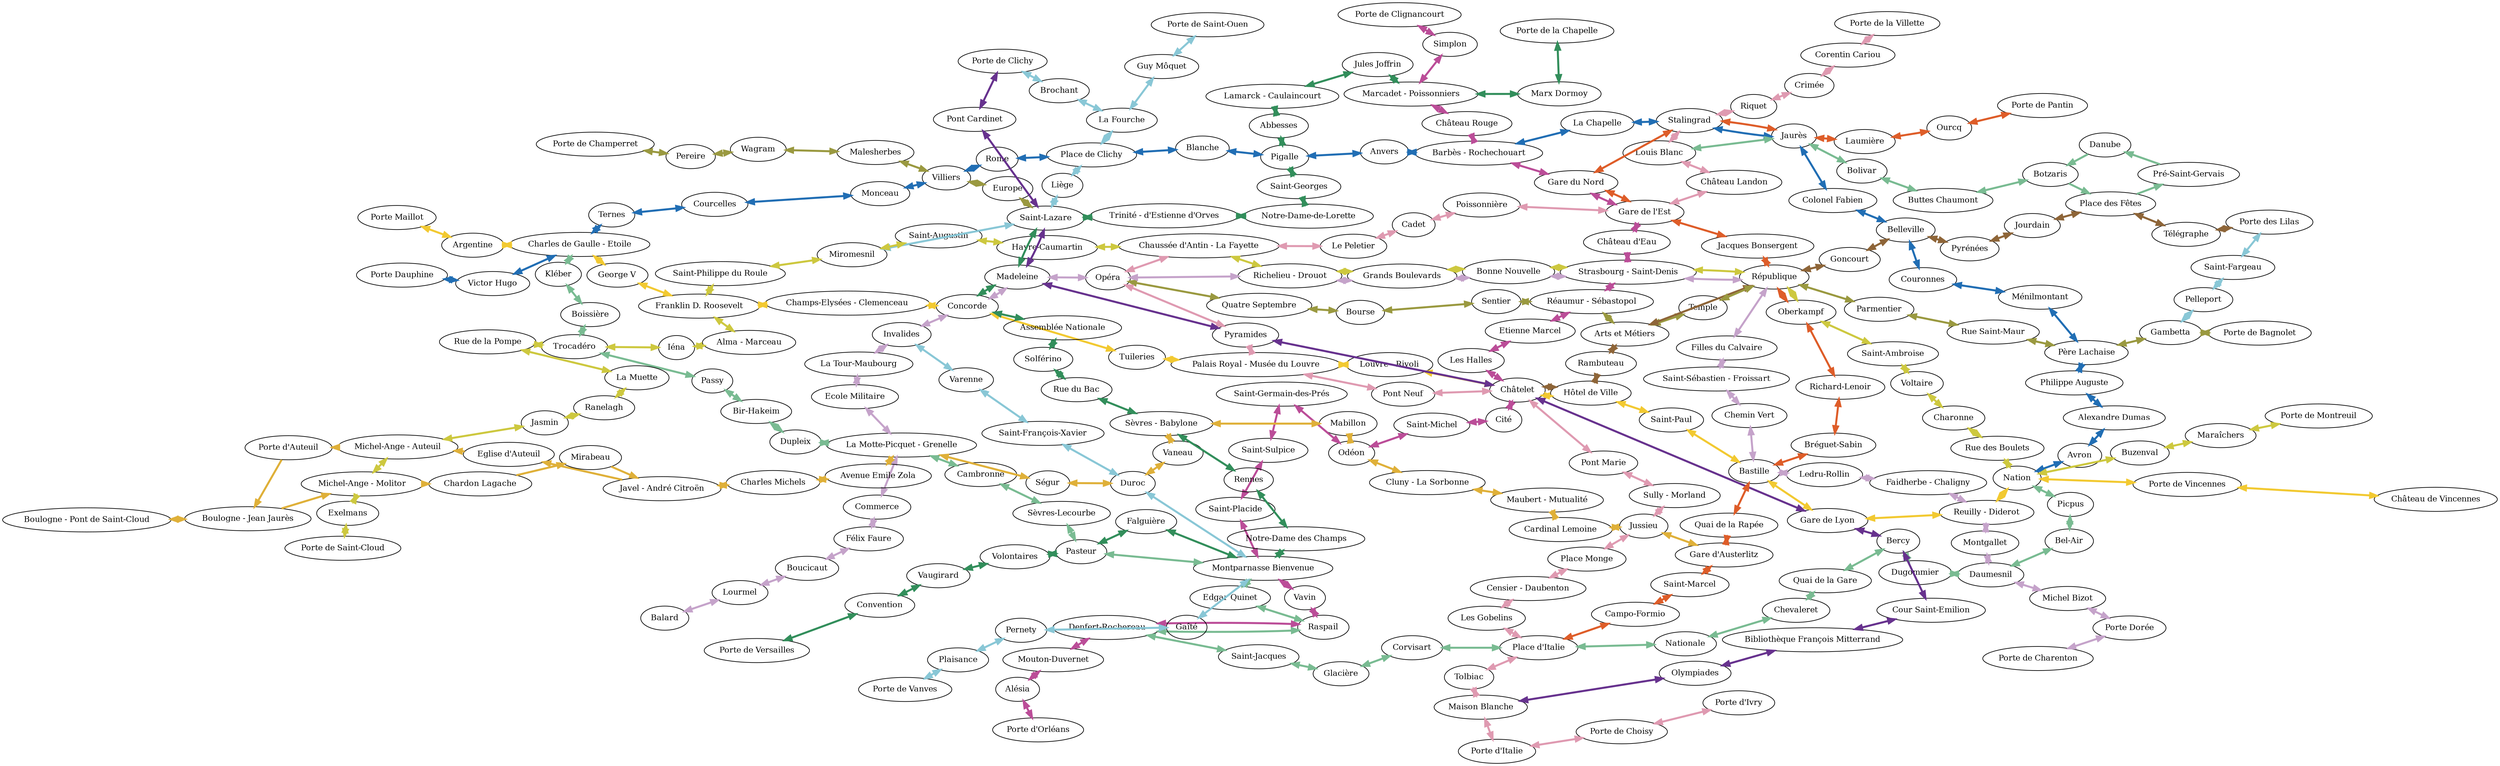 digraph G {
    layout=neato;
    overlap=false;
    graph [dpi=400];
    "Porte Maillot" [pos="2.28258384736155,48.8781626526965!",label="Porte Maillot", fontsize=12];
    "Argentine" [pos="2.28943541854221,48.8756673756517!",label="Argentine", fontsize=12];
    "Charles de Gaulle - Etoile" [pos="2.29581177523576,48.874994575223!",label="Charles de Gaulle - Etoile", fontsize=12];
    "George V" [pos="2.30075978497892,48.872037763641!",label="George V", fontsize=12];
    "Franklin D. Roosevelt" [pos="2.30948819233711,48.8687248870505!",label="Franklin D. Roosevelt", fontsize=12];
    "Champs-Elysées - Clemenceau" [pos="2.31446450132278,48.8676562912457!",label="Champs-Elysées - Clemenceau", fontsize=12];
    "Concorde" [pos="2.32296144579826,48.8665579920016!",label="Concorde", fontsize=12];
    "Tuileries" [pos="2.32967809471164,48.8644778383665!",label="Tuileries", fontsize=12];
    "Palais Royal - Musée du Louvre" [pos="2.33645436775425,48.862222264626!",label="Palais Royal - Musée du Louvre", fontsize=12];
    "Louvre - Rivoli" [pos="2.34096962328527,48.8608712117595!",label="Louvre - Rivoli", fontsize=12];
    "Châtelet" [pos="2.34816099123458,48.8569534598372!",label="Châtelet", fontsize=12];
    "Hôtel de Ville" [pos="2.3520676701391,48.8573524042377!",label="Hôtel de Ville", fontsize=12];
    "Saint-Paul" [pos="2.36088525627519,48.8551874206563!",label="Saint-Paul", fontsize=12];
    "Bastille" [pos="2.36871896103409,48.8520542925495!",label="Bastille", fontsize=12];
    "Gare de Lyon" [pos="2.3731565937892,48.8456832057876!",label="Gare de Lyon", fontsize=12];
    "Reuilly - Diderot" [pos="2.38720107040939,48.8472129257497!",label="Reuilly - Diderot", fontsize=12];
    "Nation" [pos="2.39584398872374,48.8480842890258!",label="Nation", fontsize=12];
    "Porte de Vincennes" [pos="2.4108049967015,48.8470077301404!",label="Porte de Vincennes", fontsize=12];
    "Château de Vincennes" [pos="2.44054009540611,48.8443175133653!",label="Château de Vincennes", fontsize=12];
    "Porte Dauphine" [pos="2.27763271754527,48.8713967943003!",label="Porte Dauphine", fontsize=12];
    "Victor Hugo" [pos="2.28582876591298,48.8699260814626!",label="Victor Hugo", fontsize=12];
    "Ternes" [pos="2.29811328861724,48.8782277299144!",label="Ternes", fontsize=12];
    "Courcelles" [pos="2.30329436242521,48.8792652531651!",label="Courcelles", fontsize=12];
    "Monceau" [pos="2.3094129673747,48.8805687691788!",label="Monceau", fontsize=12];
    "Villiers" [pos="2.31581509264638,48.8810731821276!",label="Villiers", fontsize=12];
    "Rome" [pos="2.32135917382297,48.8823458178481!",label="Rome", fontsize=12];
    "Place de Clichy" [pos="2.32795832801022,48.8836690873247!",label="Place de Clichy", fontsize=12];
    "Blanche" [pos="2.33248437543436,48.8837663535292!",label="Blanche", fontsize=12];
    "Pigalle" [pos="2.33721116470113,48.8820209311193!",label="Pigalle", fontsize=12];
    "Anvers" [pos="2.34415484033029,48.8828685678959!",label="Anvers", fontsize=12];
    "Barbès - Rochechouart" [pos="2.3506070793551,48.8837760886089!",label="Barbès - Rochechouart", fontsize=12];
    "La Chapelle" [pos="2.3604041692741,48.8843864099048!",label="La Chapelle", fontsize=12];
    "Stalingrad" [pos="2.36577437055817,48.8843205479219!",label="Stalingrad", fontsize=12];
    "Jaurès" [pos="2.37143895998561,48.8830239124814!",label="Jaurès", fontsize=12];
    "Colonel Fabien" [pos="2.37046757479386,48.8776498075734!",label="Colonel Fabien", fontsize=12];
    "Belleville" [pos="2.37673558655729,48.8722866011648!",label="Belleville", fontsize=12];
    "Couronnes" [pos="2.38028898292719,48.8691933441843!",label="Couronnes", fontsize=12];
    "Ménilmontant" [pos="2.3834303882303,48.8663901391973!",label="Ménilmontant", fontsize=12];
    "Père Lachaise" [pos="2.38757989125445,48.8624498439893!",label="Père Lachaise", fontsize=12];
    "Philippe Auguste" [pos="2.39049759674529,48.8580894271876!",label="Philippe Auguste", fontsize=12];
    "Alexandre Dumas" [pos="2.39471273375548,48.8562446774892!",label="Alexandre Dumas", fontsize=12];
    "Avron" [pos="2.3981875566594,48.851648542649!",label="Avron", fontsize=12];
    "Porte de Champerret" [pos="2.29211248215884,48.8856523921859!",label="Porte de Champerret", fontsize=12];
    "Pereire" [pos="2.29768318601258,48.8848443217919!",label="Pereire", fontsize=12];
    "Wagram" [pos="2.30467308758443,48.8838463897792!",label="Wagram", fontsize=12];
    "Malesherbes" [pos="2.30948784696001,48.8828400216298!",label="Malesherbes", fontsize=12];
    "Europe" [pos="2.32218591952051,48.8787531630967!",label="Europe", fontsize=12];
    "Saint-Lazare" [pos="2.32548839067261,48.8753813150599!",label="Saint-Lazare", fontsize=12];
    "Havre-Caumartin" [pos="2.32765110341878,48.8736667509971!",label="Havre-Caumartin", fontsize=12];
    "Opéra" [pos="2.33104728671124,48.8714374280492!",label="Opéra", fontsize=12];
    "Quatre Septembre" [pos="2.33631873559549,48.8696590964362!",label="Quatre Septembre", fontsize=12];
    "Bourse" [pos="2.34066537071104,48.8687567967076!",label="Bourse", fontsize=12];
    "Sentier" [pos="2.34755381593779,48.8673466033457!",label="Sentier", fontsize=12];
    "Réaumur - Sébastopol" [pos="2.35205078710284,48.8663817558035!",label="Réaumur - Sébastopol", fontsize=12];
    "Arts et Métiers" [pos="2.35650814364354,48.8652996116968!",label="Arts et Métiers", fontsize=12];
    "Temple" [pos="2.36156123452636,48.8667566284863!",label="Temple", fontsize=12];
    "République" [pos="2.36330234078045,48.8675123568631!",label="République", fontsize=12];
    "Parmentier" [pos="2.3747477503599,48.8652523948625!",label="Parmentier", fontsize=12];
    "Rue Saint-Maur" [pos="2.38050775608986,48.8641177000146!",label="Rue Saint-Maur", fontsize=12];
    "Gambetta" [pos="2.39853730570457,48.8650325635159!",label="Gambetta", fontsize=12];
    "Porte de Bagnolet" [pos="2.40875422118954,48.8645393719864!",label="Porte de Bagnolet", fontsize=12];
    "Porte des Lilas" [pos="2.4070619733808,48.87656859808!",label="Porte des Lilas", fontsize=12];
    "Saint-Fargeau" [pos="2.40449818316887,48.8718433712749!",label="Saint-Fargeau", fontsize=12];
    "Pelleport" [pos="2.40149679228792,48.8684648860667!",label="Pelleport", fontsize=12];
    "Porte de Clignancourt" [pos="2.34462409910279,48.8975256303301!",label="Porte de Clignancourt", fontsize=12];
    "Simplon" [pos="2.34759605535164,48.8941244426855!",label="Simplon", fontsize=12];
    "Marcadet - Poissonniers" [pos="2.34968154172248,48.8912804388966!",label="Marcadet - Poissonniers", fontsize=12];
    "Château Rouge" [pos="2.34936580800484,48.8870788765196!",label="Château Rouge", fontsize=12];
    "Gare du Nord" [pos="2.35680878820541,48.8795917064621!",label="Gare du Nord", fontsize=12];
    "Gare de l'Est" [pos="2.35806459441865,48.8761629935184!",label="Gare de l'Est", fontsize=12];
    "Château d'Eau" [pos="2.35605174140158,48.8724469166474!",label="Château d'Eau", fontsize=12];
    "Strasbourg - Saint-Denis" [pos="2.35449161656383,48.8696235816895!",label="Strasbourg - Saint-Denis", fontsize=12];
    "Etienne Marcel" [pos="2.34897619687911,48.8637030110762!",label="Etienne Marcel", fontsize=12];
    "Les Halles" [pos="2.34612732517368,48.8625048393913!",label="Les Halles", fontsize=12];
    "Cité" [pos="2.34723223493191,48.8549338481585!",label="Cité", fontsize=12];
    "Saint-Michel" [pos="2.34399179903329,48.8535940766199!",label="Saint-Michel", fontsize=12];
    "Odéon" [pos="2.34069229106652,48.8520245535667!",label="Odéon", fontsize=12];
    "Saint-Germain-des-Prés" [pos="2.33394781079819,48.8535745628742!",label="Saint-Germain-des-Prés", fontsize=12];
    "Saint-Sulpice" [pos="2.33061195308154,48.8512086266185!",label="Saint-Sulpice", fontsize=12];
    "Saint-Placide" [pos="2.32705481506631,48.8470066506411!",label="Saint-Placide", fontsize=12];
    "Montparnasse Bienvenue" [pos="2.323989185205,48.8438236103062!",label="Montparnasse Bienvenue", fontsize=12];
    "Vavin" [pos="2.3288628540691,48.8420523223441!",label="Vavin", fontsize=12];
    "Raspail" [pos="2.33046699371987,48.8391563585773!",label="Raspail", fontsize=12];
    "Denfert-Rochereau" [pos="2.33201883521639,48.833948692744!",label="Denfert-Rochereau", fontsize=12];
    "Mouton-Duvernet" [pos="2.32988764040842,48.8313375846232!",label="Mouton-Duvernet", fontsize=12];
    "Alésia" [pos="2.32709323494845,48.8282010632709!",label="Alésia", fontsize=12];
    "Porte d'Orléans" [pos="2.3254932653821,48.8234163501918!",label="Porte d'Orléans", fontsize=12];
    "Porte de Pantin" [pos="2.39212297232815,48.8884592103989!",label="Porte de Pantin", fontsize=12];
    "Ourcq" [pos="2.38665201675988,48.886915952247!",label="Ourcq", fontsize=12];
    "Laumière" [pos="2.37939098935239,48.8851338471378!",label="Laumière", fontsize=12];
    "Jacques Bonsergent" [pos="2.36102390204892,48.8706209253172!",label="Jacques Bonsergent", fontsize=12];
    "Oberkampf" [pos="2.36815584539455,48.8647770975732!",label="Oberkampf", fontsize=12];
    "Richard-Lenoir" [pos="2.37181363047695,48.8598769369206!",label="Richard-Lenoir", fontsize=12];
    "Bréguet-Sabin" [pos="2.37019466858975,48.8562440537382!",label="Bréguet-Sabin", fontsize=12];
    "Quai de la Rapée" [pos="2.3658846507504,48.8464273245315!",label="Quai de la Rapée", fontsize=12];
    "Gare d'Austerlitz" [pos="2.36417731069183,48.8434054085772!",label="Gare d'Austerlitz", fontsize=12];
    "Saint-Marcel" [pos="2.36072185971764,48.8385124457356!",label="Saint-Marcel", fontsize=12];
    "Campo-Formio" [pos="2.35874195669934,48.835542932801!",label="Campo-Formio", fontsize=12];
    "Place d'Italie" [pos="2.35550159148148,48.8309657123443!",label="Place d'Italie", fontsize=12];
    "Kléber" [pos="2.29314613724863,48.871489411987!",label="Kléber", fontsize=12];
    "Boissière" [pos="2.29003283760744,48.8668483424692!",label="Boissière", fontsize=12];
    "Trocadéro" [pos="2.28749279696644,48.8634876640714!",label="Trocadéro", fontsize=12];
    "Passy" [pos="2.28583941888146,48.8575150886722!",label="Passy", fontsize=12];
    "Bir-Hakeim" [pos="2.2894007376346,48.8539253674278!",label="Bir-Hakeim", fontsize=12];
    "Dupleix" [pos="2.29366372673104,48.8504116248585!",label="Dupleix", fontsize=12];
    "La Motte-Picquet - Grenelle" [pos="2.29852572623663,48.8496308034842!",label="La Motte-Picquet - Grenelle", fontsize=12];
    "Cambronne" [pos="2.30294172833761,48.8475431112453!",label="Cambronne", fontsize=12];
    "Sèvres-Lecourbe" [pos="2.30952961043039,48.8456476817025!",label="Sèvres-Lecourbe", fontsize=12];
    "Pasteur" [pos="2.31291468047394,48.842528386595!",label="Pasteur", fontsize=12];
    "Edgar Quinet" [pos="2.3252865779433,48.84090350075!",label="Edgar Quinet", fontsize=12];
    "Saint-Jacques" [pos="2.33715437092501,48.8329160052708!",label="Saint-Jacques", fontsize=12];
    "Glacière" [pos="2.3434382366787,48.8311159466681!",label="Glacière", fontsize=12];
    "Corvisart" [pos="2.35061122592617,48.829860012364!",label="Corvisart", fontsize=12];
    "Nationale" [pos="2.36280417159351,48.8332352787279!",label="Nationale", fontsize=12];
    "Chevaleret" [pos="2.36808128297274,48.8349630811609!",label="Chevaleret", fontsize=12];
    "Quai de la Gare" [pos="2.37276624894817,48.8370742696613!",label="Quai de la Gare", fontsize=12];
    "Bercy" [pos="2.37946307018526,48.8401760271736!",label="Bercy", fontsize=12];
    "Dugommier" [pos="2.38959977007981,48.8390365273806!",label="Dugommier", fontsize=12];
    "Daumesnil" [pos="2.39614862848937,48.8394340071049!",label="Daumesnil", fontsize=12];
    "Bel-Air" [pos="2.40086713199526,48.8414273312853!",label="Bel-Air", fontsize=12];
    "Picpus" [pos="2.40127453882237,48.8451032465536!",label="Picpus", fontsize=12];
    "Porte de la Villette" [pos="2.38586903314334,48.8978026914078!",label="Porte de la Villette", fontsize=12];
    "Corentin Cariou" [pos="2.38229155716463,48.8946726591084!",label="Corentin Cariou", fontsize=12];
    "Crimée" [pos="2.37693573698238,48.8908857579809!",label="Crimée", fontsize=12];
    "Riquet" [pos="2.3736694647432,48.8881572611178!",label="Riquet", fontsize=12];
    "Louis Blanc" [pos="2.36442486249368,48.881206210878!",label="Louis Blanc", fontsize=12];
    "Château Landon" [pos="2.36201793551061,48.8784414547844!",label="Château Landon", fontsize=12];
    "Poissonnière" [pos="2.34873975139007,48.8771648483022!",label="Poissonnière", fontsize=12];
    "Cadet" [pos="2.34444630970227,48.8759632841275!",label="Cadet", fontsize=12];
    "Le Peletier" [pos="2.34015055970637,48.8749594050929!",label="Le Peletier", fontsize=12];
    "Chaussée d'Antin - La Fayette" [pos="2.3337385944087,48.8731342048266!",label="Chaussée d'Antin - La Fayette", fontsize=12];
    "Pyramides" [pos="2.33462360600492,48.8657555264287!",label="Pyramides", fontsize=12];
    "Pont Neuf" [pos="2.34177674914854,48.8585463383202!",label="Pont Neuf", fontsize=12];
    "Pont Marie" [pos="2.3573766690444,48.8534598594796!",label="Pont Marie", fontsize=12];
    "Sully - Morland" [pos="2.36185316969725,48.8512714074456!",label="Sully - Morland", fontsize=12];
    "Jussieu" [pos="2.35493167182323,48.8461978906888!",label="Jussieu", fontsize=12];
    "Place Monge" [pos="2.35215486857877,48.8426663846946!",label="Place Monge", fontsize=12];
    "Censier - Daubenton" [pos="2.3516265726055,48.8402262475657!",label="Censier - Daubenton", fontsize=12];
    "Les Gobelins" [pos="2.35241680189827,48.8358416213962!",label="Les Gobelins", fontsize=12];
    "Tolbiac" [pos="2.35731843921319,48.8261368608053!",label="Tolbiac", fontsize=12];
    "Maison Blanche" [pos="2.35841294615594,48.8221495051266!",label="Maison Blanche", fontsize=12];
    "Porte d'Italie" [pos="2.35952973310717,48.8191065956103!",label="Porte d'Italie", fontsize=12];
    "Porte de Choisy" [pos="2.36467859404946,48.8200559281997!",label="Porte de Choisy", fontsize=12];
    "Porte d'Ivry" [pos="2.36951125431949,48.8214890346144!",label="Porte d'Ivry", fontsize=12];
    "Bolivar" [pos="2.37412487118754,48.8807896620271!",label="Bolivar", fontsize=12];
    "Buttes Chaumont" [pos="2.38156984208801,48.8784990874506!",label="Buttes Chaumont", fontsize=12];
    "Botzaris" [pos="2.38890095131574,48.8795349903204!",label="Botzaris", fontsize=12];
    "Place des Fêtes" [pos="2.3931393703605,48.8767236610252!",label="Place des Fêtes", fontsize=12];
    "Pré-Saint-Gervais" [pos="2.39858077069353,48.8801595797163!",label="Pré-Saint-Gervais", fontsize=12];
    "Danube" [pos="2.39322847122749,48.8819492139726!",label="Danube", fontsize=12];
    "Balard" [pos="2.2783626618092,48.8366678938828!",label="Balard", fontsize=12];
    "Lourmel" [pos="2.28224195985507,48.8386608627116!",label="Lourmel", fontsize=12];
    "Boucicaut" [pos="2.28791843112456,48.841024160045!",label="Boucicaut", fontsize=12];
    "Félix Faure" [pos="2.29184722036797,48.8426843338484!",label="Félix Faure", fontsize=12];
    "Commerce" [pos="2.29379684219286,48.8446115114202!",label="Commerce", fontsize=12];
    "Ecole Militaire" [pos="2.30634568382008,48.8549196596389!",label="Ecole Militaire", fontsize=12];
    "La Tour-Maubourg" [pos="2.31047353593698,48.8577270225864!",label="La Tour-Maubourg", fontsize=12];
    "Invalides" [pos="2.31463266044452,48.861092010433!",label="Invalides", fontsize=12];
    "Madeleine" [pos="2.32581004879328,48.8705446757682!",label="Madeleine", fontsize=12];
    "Richelieu - Drouot" [pos="2.33859122153854,48.8721358693699!",label="Richelieu - Drouot", fontsize=12];
    "Grands Boulevards" [pos="2.34320726640509,48.8715047688147!",label="Grands Boulevards", fontsize=12];
    "Bonne Nouvelle" [pos="2.34848136571839,48.8705712985549!",label="Bonne Nouvelle", fontsize=12];
    "Filles du Calvaire" [pos="2.3667452977427,48.8630698825026!",label="Filles du Calvaire", fontsize=12];
    "Saint-Sébastien - Froissart" [pos="2.36726153971727,48.8609681448082!",label="Saint-Sébastien - Froissart", fontsize=12];
    "Chemin Vert" [pos="2.36809508538599,48.8570873668721!",label="Chemin Vert", fontsize=12];
    "Ledru-Rollin" [pos="2.37614122331859,48.8513377658502!",label="Ledru-Rollin", fontsize=12];
    "Faidherbe - Chaligny" [pos="2.38402856638311,48.8501105431855!",label="Faidherbe - Chaligny", fontsize=12];
    "Montgallet" [pos="2.39040001363536,48.8440050747607!",label="Montgallet", fontsize=12];
    "Michel Bizot" [pos="2.402366739988,48.8370774300875!",label="Michel Bizot", fontsize=12];
    "Porte Dorée" [pos="2.40587391298756,48.8350173731456!",label="Porte Dorée", fontsize=12];
    "Porte de Charenton" [pos="2.40251187285007,48.8334492219311!",label="Porte de Charenton", fontsize=12];
    "Porte de Saint-Cloud" [pos="2.25704619292215,48.8379584046712!",label="Porte de Saint-Cloud", fontsize=12];
    "Exelmans" [pos="2.25980084514434,48.8425802753283!",label="Exelmans", fontsize=12];
    "Michel-Ange - Molitor" [pos="2.2615119169052,48.844911226615!",label="Michel-Ange - Molitor", fontsize=12];
    "Michel-Ange - Auteuil" [pos="2.26398952533333,48.8479753532281!",label="Michel-Ange - Auteuil", fontsize=12];
    "Jasmin" [pos="2.26793329164707,48.8524334177774!",label="Jasmin", fontsize=12];
    "Ranelagh" [pos="2.26994815793463,48.8555035574475!",label="Ranelagh", fontsize=12];
    "La Muette" [pos="2.27409624466972,48.8580919659505!",label="La Muette", fontsize=12];
    "Rue de la Pompe" [pos="2.27788589795906,48.8639517079318!",label="Rue de la Pompe", fontsize=12];
    "Iéna" [pos="2.29386422568227,48.8647800213093!",label="Iéna", fontsize=12];
    "Alma - Marceau" [pos="2.30110435239267,48.8646471469577!",label="Alma - Marceau", fontsize=12];
    "Saint-Philippe du Roule" [pos="2.31013720568782,48.8721551301294!",label="Saint-Philippe du Roule", fontsize=12];
    "Miromesnil" [pos="2.31601069312102,48.8734479148472!",label="Miromesnil", fontsize=12];
    "Saint-Augustin" [pos="2.3210135978086,48.8745466119868!",label="Saint-Augustin", fontsize=12];
    "Saint-Ambroise" [pos="2.37388053821155,48.861416656961!",label="Saint-Ambroise", fontsize=12];
    "Voltaire" [pos="2.3800316941488,48.8576624334379!",label="Voltaire", fontsize=12];
    "Charonne" [pos="2.38478239644889,48.8549394425003!",label="Charonne", fontsize=12];
    "Rue des Boulets" [pos="2.38910470503224,48.8522140723837!",label="Rue des Boulets", fontsize=12];
    "Buzenval" [pos="2.40117076936841,48.8517624388841!",label="Buzenval", fontsize=12];
    "Maraîchers" [pos="2.40603854479805,48.8527310195318!",label="Maraîchers", fontsize=12];
    "Porte de Montreuil" [pos="2.41071815402749,48.8534826302583!",label="Porte de Montreuil", fontsize=12];
    "Cardinal Lemoine" [pos="2.35132800167318,48.8467000343149!",label="Cardinal Lemoine", fontsize=12];
    "Maubert - Mutualité" [pos="2.34828041316949,48.8501954651213!",label="Maubert - Mutualité", fontsize=12];
    "Cluny - La Sorbonne" [pos="2.34489630121208,48.8510268759263!",label="Cluny - La Sorbonne", fontsize=12];
    "Mabillon" [pos="2.33514281934647,48.8528437373513!",label="Mabillon", fontsize=12];
    "Sèvres - Babylone" [pos="2.32685966312174,48.8515653054432!",label="Sèvres - Babylone", fontsize=12];
    "Vaneau" [pos="2.32135124235473,48.8488945691107!",label="Vaneau", fontsize=12];
    "Duroc" [pos="2.31652121945652,48.8470098926637!",label="Duroc", fontsize=12];
    "Ségur" [pos="2.30713784940338,48.8471672690468!",label="Ségur", fontsize=12];
    "Avenue Emile Zola" [pos="2.29501899714355,48.8470380127569!",label="Avenue Emile Zola", fontsize=12];
    "Charles Michels" [pos="2.28562101336672,48.8466045314492!",label="Charles Michels", fontsize=12];
    "Javel - André Citroën" [pos="2.27800949652736,48.846181105275!",label="Javel - André Citroën", fontsize=12];
    "Eglise d'Auteuil" [pos="2.26911138902189,48.8471433605089!",label="Eglise d'Auteuil", fontsize=12];
    "Porte d'Auteuil" [pos="2.25828074459554,48.847904122681!",label="Porte d'Auteuil", fontsize=12];
    "Chardon Lagache" [pos="2.26690547594029,48.8450882982306!",label="Chardon Lagache", fontsize=12];
    "Boulogne - Pont de Saint-Cloud" [pos="2.228331,48.840684!",label="Boulogne - Pont de Saint-Cloud", fontsize=12];
    "Boulogne - Jean Jaurès" [pos="2.23887742,48.84068401!",label="Boulogne - Jean Jaurès", fontsize=12];
    "Mirabeau" [pos="2.27306412637283,48.8470775063978!",label="Mirabeau", fontsize=12];
    "Rambuteau" [pos="2.35327394859477,48.8611901560022!",label="Rambuteau", fontsize=12];
    "Goncourt" [pos="2.3707644347484,48.8700070168905!",label="Goncourt", fontsize=12];
    "Pyrénées" [pos="2.38520291556953,48.8738187892325!",label="Pyrénées", fontsize=12];
    "Jourdain" [pos="2.3893253789101,48.8752473476934!",label="Jourdain", fontsize=12];
    "Télégraphe" [pos="2.39864808996059,48.8755103832327!",label="Télégraphe", fontsize=12];
    "Porte de la Chapelle" [pos="2.35924854231036,48.8974024217225!",label="Porte de la Chapelle", fontsize=12];
    "Marx Dormoy" [pos="2.35980847808402,48.8905795776193!",label="Marx Dormoy", fontsize=12];
    "Jules Joffrin" [pos="2.34432002938048,48.892492267254!",label="Jules Joffrin", fontsize=12];
    "Lamarck - Caulaincourt" [pos="2.33858382438319,48.8896818090189!",label="Lamarck - Caulaincourt", fontsize=12];
    "Abbesses" [pos="2.33839463522091,48.8843927170434!",label="Abbesses", fontsize=12];
    "Saint-Georges" [pos="2.33757064037967,48.8784165939537!",label="Saint-Georges", fontsize=12];
    "Notre-Dame-de-Lorette" [pos="2.33787361922264,48.8760350303326!",label="Notre-Dame-de-Lorette", fontsize=12];
    "Trinité - d'Estienne d'Orves" [pos="2.33304917241824,48.8763365063593!",label="Trinité - d'Estienne d'Orves", fontsize=12];
    "Assemblée Nationale" [pos="2.32057583664755,48.8610719385779!",label="Assemblée Nationale", fontsize=12];
    "Solférino" [pos="2.32307596425154,48.8585319487804!",label="Solférino", fontsize=12];
    "Rue du Bac" [pos="2.32569989845241,48.8558846775373!",label="Rue du Bac", fontsize=12];
    "Rennes" [pos="2.32778718478739,48.8483328280924!",label="Rennes", fontsize=12];
    "Notre-Dame des Champs" [pos="2.32869580549871,48.8450777446896!",label="Notre-Dame des Champs", fontsize=12];
    "Falguière" [pos="2.31755123561703,48.8443176825861!",label="Falguière", fontsize=12];
    "Volontaires" [pos="2.30798338057685,48.8414117274667!",label="Volontaires", fontsize=12];
    "Vaugirard" [pos="2.30107451565455,48.8394379171286!",label="Vaugirard", fontsize=12];
    "Convention" [pos="2.29639138648092,48.8371350528567!",label="Convention", fontsize=12];
    "Porte de Versailles" [pos="2.28774170914233,48.8325195315652!",label="Porte de Versailles", fontsize=12];
    "Porte de Vanves" [pos="2.30533238665747,48.8276134630559!",label="Porte de Vanves", fontsize=12];
    "Plaisance" [pos="2.31386048934431,48.8317503621191!",label="Plaisance", fontsize=12];
    "Pernety" [pos="2.3183937066147,48.8340786788266!",label="Pernety", fontsize=12];
    "Gaîté" [pos="2.32235399677881,48.8385260840742!",label="Gaîté", fontsize=12];
    "Saint-François-Xavier" [pos="2.31428594618056,48.8512915499903!",label="Saint-François-Xavier", fontsize=12];
    "Varenne" [pos="2.31511393050966,48.8566249817984!",label="Varenne", fontsize=12];
    "Liège" [pos="2.32685267123976,48.8795349364277!",label="Liège", fontsize=12];
    "La Fourche" [pos="2.32571411716613,48.887433655789!",label="La Fourche", fontsize=12];
    "Guy Môquet" [pos="2.32748325862612,48.8930014410137!",label="Guy Môquet", fontsize=12];
    "Porte de Saint-Ouen" [pos="2.32904834074465,48.8974978363796!",label="Porte de Saint-Ouen", fontsize=12];
    "Brochant" [pos="2.31990481720936,48.8906518702421!",label="Brochant", fontsize=12];
    "Porte de Clichy" [pos="2.31320835075881,48.8944312870695!",label="Porte de Clichy", fontsize=12];
    "Pont Cardinet" [pos="2.31536814050515,48.888103402695!",label="Pont Cardinet", fontsize=12];
    "Cour Saint-Emilion" [pos="2.38661785021406,48.8333193028951!",label="Cour Saint-Emilion", fontsize=12];
    "Bibliothèque François Mitterrand" [pos="2.3764873711683,48.8299257649806!",label="Bibliothèque François Mitterrand", fontsize=12];
    "Olympiades" [pos="2.36692312153081,48.827123440481!",label="Olympiades", fontsize=12];
    "Argentine" -> "Porte Maillot" [dir="both", color="#F2C931", penwidth=3, style=bold];
    "Charles de Gaulle - Etoile" -> "Argentine" [dir="both", color="#F2C931", penwidth=3, style=bold];
    "George V" -> "Charles de Gaulle - Etoile" [dir="both", color="#F2C931", penwidth=3, style=bold];
    "Franklin D. Roosevelt" -> "George V" [dir="both", color="#F2C931", penwidth=3, style=bold];
    "Champs-Elysées - Clemenceau" -> "Franklin D. Roosevelt" [dir="both", color="#F2C931", penwidth=3, style=bold];
    "Concorde" -> "Champs-Elysées - Clemenceau" [dir="both", color="#F2C931", penwidth=3, style=bold];
    "Tuileries" -> "Concorde" [dir="both", color="#F2C931", penwidth=3, style=bold];
    "Palais Royal - Musée du Louvre" -> "Tuileries" [dir="both", color="#F2C931", penwidth=3, style=bold];
    "Louvre - Rivoli" -> "Palais Royal - Musée du Louvre" [dir="both", color="#F2C931", penwidth=3, style=bold];
    "Châtelet" -> "Louvre - Rivoli" [dir="both", color="#F2C931", penwidth=3, style=bold];
    "Hôtel de Ville" -> "Châtelet" [dir="both", color="#F2C931", penwidth=3, style=bold];
    "Saint-Paul" -> "Hôtel de Ville" [dir="both", color="#F2C931", penwidth=3, style=bold];
    "Bastille" -> "Saint-Paul" [dir="both", color="#F2C931", penwidth=3, style=bold];
    "Gare de Lyon" -> "Bastille" [dir="both", color="#F2C931", penwidth=3, style=bold];
    "Reuilly - Diderot" -> "Gare de Lyon" [dir="both", color="#F2C931", penwidth=3, style=bold];
    "Nation" -> "Reuilly - Diderot" [dir="both", color="#F2C931", penwidth=3, style=bold];
    "Porte de Vincennes" -> "Nation" [dir="both", color="#F2C931", penwidth=3, style=bold];
    "Château de Vincennes" -> "Porte de Vincennes" [dir="both", color="#F2C931", penwidth=3, style=bold];
    "Victor Hugo" -> "Porte Dauphine" [dir="both", color="#216EB4", penwidth=3, style=bold];
    "Charles de Gaulle - Etoile" -> "Victor Hugo" [dir="both", color="#216EB4", penwidth=3, style=bold];
    "Ternes" -> "Charles de Gaulle - Etoile" [dir="both", color="#216EB4", penwidth=3, style=bold];
    "Courcelles" -> "Ternes" [dir="both", color="#216EB4", penwidth=3, style=bold];
    "Monceau" -> "Courcelles" [dir="both", color="#216EB4", penwidth=3, style=bold];
    "Villiers" -> "Monceau" [dir="both", color="#216EB4", penwidth=3, style=bold];
    "Rome" -> "Villiers" [dir="both", color="#216EB4", penwidth=3, style=bold];
    "Place de Clichy" -> "Rome" [dir="both", color="#216EB4", penwidth=3, style=bold];
    "Blanche" -> "Place de Clichy" [dir="both", color="#216EB4", penwidth=3, style=bold];
    "Pigalle" -> "Blanche" [dir="both", color="#216EB4", penwidth=3, style=bold];
    "Anvers" -> "Pigalle" [dir="both", color="#216EB4", penwidth=3, style=bold];
    "Barbès - Rochechouart" -> "Anvers" [dir="both", color="#216EB4", penwidth=3, style=bold];
    "La Chapelle" -> "Barbès - Rochechouart" [dir="both", color="#216EB4", penwidth=3, style=bold];
    "Stalingrad" -> "La Chapelle" [dir="both", color="#216EB4", penwidth=3, style=bold];
    "Jaurès" -> "Stalingrad" [dir="both", color="#216EB4", penwidth=3, style=bold];
    "Colonel Fabien" -> "Jaurès" [dir="both", color="#216EB4", penwidth=3, style=bold];
    "Belleville" -> "Colonel Fabien" [dir="both", color="#216EB4", penwidth=3, style=bold];
    "Couronnes" -> "Belleville" [dir="both", color="#216EB4", penwidth=3, style=bold];
    "Ménilmontant" -> "Couronnes" [dir="both", color="#216EB4", penwidth=3, style=bold];
    "Père Lachaise" -> "Ménilmontant" [dir="both", color="#216EB4", penwidth=3, style=bold];
    "Philippe Auguste" -> "Père Lachaise" [dir="both", color="#216EB4", penwidth=3, style=bold];
    "Alexandre Dumas" -> "Philippe Auguste" [dir="both", color="#216EB4", penwidth=3, style=bold];
    "Avron" -> "Alexandre Dumas" [dir="both", color="#216EB4", penwidth=3, style=bold];
    "Nation" -> "Avron" [dir="both", color="#216EB4", penwidth=3, style=bold];
    "Pereire" -> "Porte de Champerret" [dir="both", color="#9A9940", penwidth=3, style=bold];
    "Wagram" -> "Pereire" [dir="both", color="#9A9940", penwidth=3, style=bold];
    "Malesherbes" -> "Wagram" [dir="both", color="#9A9940", penwidth=3, style=bold];
    "Villiers" -> "Malesherbes" [dir="both", color="#9A9940", penwidth=3, style=bold];
    "Europe" -> "Villiers" [dir="both", color="#9A9940", penwidth=3, style=bold];
    "Saint-Lazare" -> "Europe" [dir="both", color="#9A9940", penwidth=3, style=bold];
    "Quatre Septembre" -> "Opéra" [dir="both", color="#9A9940", penwidth=3, style=bold];
    "Bourse" -> "Quatre Septembre" [dir="both", color="#9A9940", penwidth=3, style=bold];
    "Sentier" -> "Bourse" [dir="both", color="#9A9940", penwidth=3, style=bold];
    "Réaumur - Sébastopol" -> "Sentier" [dir="both", color="#9A9940", penwidth=3, style=bold];
    "Arts et Métiers" -> "Réaumur - Sébastopol" [dir="both", color="#9A9940", penwidth=3, style=bold];
    "Temple" -> "Arts et Métiers" [dir="both", color="#9A9940", penwidth=3, style=bold];
    "République" -> "Temple" [dir="both", color="#9A9940", penwidth=3, style=bold];
    "Parmentier" -> "République" [dir="both", color="#9A9940", penwidth=3, style=bold];
    "Rue Saint-Maur" -> "Parmentier" [dir="both", color="#9A9940", penwidth=3, style=bold];
    "Père Lachaise" -> "Rue Saint-Maur" [dir="both", color="#9A9940", penwidth=3, style=bold];
    "Gambetta" -> "Père Lachaise" [dir="both", color="#9A9940", penwidth=3, style=bold];
    "Porte de Bagnolet" -> "Gambetta" [dir="both", color="#9A9940", penwidth=3, style=bold];
    "Simplon" -> "Porte de Clignancourt" [dir="both", color="#BB4D98", penwidth=3, style=bold];
    "Marcadet - Poissonniers" -> "Simplon" [dir="both", color="#BB4D98", penwidth=3, style=bold];
    "Château Rouge" -> "Marcadet - Poissonniers" [dir="both", color="#BB4D98", penwidth=3, style=bold];
    "Barbès - Rochechouart" -> "Château Rouge" [dir="both", color="#BB4D98", penwidth=3, style=bold];
    "Gare du Nord" -> "Barbès - Rochechouart" [dir="both", color="#BB4D98", penwidth=3, style=bold];
    "Gare de l'Est" -> "Gare du Nord" [dir="both", color="#BB4D98", penwidth=3, style=bold];
    "Château d'Eau" -> "Gare de l'Est" [dir="both", color="#BB4D98", penwidth=3, style=bold];
    "Strasbourg - Saint-Denis" -> "Château d'Eau" [dir="both", color="#BB4D98", penwidth=3, style=bold];
    "Réaumur - Sébastopol" -> "Strasbourg - Saint-Denis" [dir="both", color="#BB4D98", penwidth=3, style=bold];
    "Etienne Marcel" -> "Réaumur - Sébastopol" [dir="both", color="#BB4D98", penwidth=3, style=bold];
    "Les Halles" -> "Etienne Marcel" [dir="both", color="#BB4D98", penwidth=3, style=bold];
    "Châtelet" -> "Les Halles" [dir="both", color="#BB4D98", penwidth=3, style=bold];
    "Cité" -> "Châtelet" [dir="both", color="#BB4D98", penwidth=3, style=bold];
    "Saint-Michel" -> "Cité" [dir="both", color="#BB4D98", penwidth=3, style=bold];
    "Odéon" -> "Saint-Michel" [dir="both", color="#BB4D98", penwidth=3, style=bold];
    "Saint-Germain-des-Prés" -> "Odéon" [dir="both", color="#BB4D98", penwidth=3, style=bold];
    "Saint-Sulpice" -> "Saint-Germain-des-Prés" [dir="both", color="#BB4D98", penwidth=3, style=bold];
    "Saint-Placide" -> "Saint-Sulpice" [dir="both", color="#BB4D98", penwidth=3, style=bold];
    "Montparnasse Bienvenue" -> "Saint-Placide" [dir="both", color="#BB4D98", penwidth=3, style=bold];
    "Vavin" -> "Montparnasse Bienvenue" [dir="both", color="#BB4D98", penwidth=3, style=bold];
    "Raspail" -> "Vavin" [dir="both", color="#BB4D98", penwidth=3, style=bold];
    "Denfert-Rochereau" -> "Raspail" [dir="both", color="#BB4D98", penwidth=3, style=bold];
    "Mouton-Duvernet" -> "Denfert-Rochereau" [dir="both", color="#BB4D98", penwidth=3, style=bold];
    "Alésia" -> "Mouton-Duvernet" [dir="both", color="#BB4D98", penwidth=3, style=bold];
    "Porte d'Orléans" -> "Alésia" [dir="both", color="#BB4D98", penwidth=3, style=bold];
    "Ourcq" -> "Porte de Pantin" [dir="both", color="#DE5D29", penwidth=3, style=bold];
    "Laumière" -> "Ourcq" [dir="both", color="#DE5D29", penwidth=3, style=bold];
    "Jaurès" -> "Laumière" [dir="both", color="#DE5D29", penwidth=3, style=bold];
    "Stalingrad" -> "Jaurès" [dir="both", color="#DE5D29", penwidth=3, style=bold];
    "Gare du Nord" -> "Stalingrad" [dir="both", color="#DE5D29", penwidth=3, style=bold];
    "Gare de l'Est" -> "Gare du Nord" [dir="both", color="#DE5D29", penwidth=3, style=bold];
    "Jacques Bonsergent" -> "Gare de l'Est" [dir="both", color="#DE5D29", penwidth=3, style=bold];
    "République" -> "Jacques Bonsergent" [dir="both", color="#DE5D29", penwidth=3, style=bold];
    "Oberkampf" -> "République" [dir="both", color="#DE5D29", penwidth=3, style=bold];
    "Richard-Lenoir" -> "Oberkampf" [dir="both", color="#DE5D29", penwidth=3, style=bold];
    "Bréguet-Sabin" -> "Richard-Lenoir" [dir="both", color="#DE5D29", penwidth=3, style=bold];
    "Bastille" -> "Bréguet-Sabin" [dir="both", color="#DE5D29", penwidth=3, style=bold];
    "Quai de la Rapée" -> "Bastille" [dir="both", color="#DE5D29", penwidth=3, style=bold];
    "Gare d'Austerlitz" -> "Quai de la Rapée" [dir="both", color="#DE5D29", penwidth=3, style=bold];
    "Saint-Marcel" -> "Gare d'Austerlitz" [dir="both", color="#DE5D29", penwidth=3, style=bold];
    "Campo-Formio" -> "Saint-Marcel" [dir="both", color="#DE5D29", penwidth=3, style=bold];
    "Place d'Italie" -> "Campo-Formio" [dir="both", color="#DE5D29", penwidth=3, style=bold];
    "Pelleport" -> "Gambetta" [dir="both", color="#89C7D6", penwidth=3, style=bold];
    "Saint-Fargeau" -> "Pelleport" [dir="both", color="#89C7D6", penwidth=3, style=bold];
    "Porte des Lilas" -> "Saint-Fargeau" [dir="both", color="#89C7D6", penwidth=3, style=bold];
    "Kléber" -> "Charles de Gaulle - Etoile" [dir="both", color="#79BB92", penwidth=3, style=bold];
    "Boissière" -> "Kléber" [dir="both", color="#79BB92", penwidth=3, style=bold];
    "Trocadéro" -> "Boissière" [dir="both", color="#79BB92", penwidth=3, style=bold];
    "Passy" -> "Trocadéro" [dir="both", color="#79BB92", penwidth=3, style=bold];
    "Bir-Hakeim" -> "Passy" [dir="both", color="#79BB92", penwidth=3, style=bold];
    "Dupleix" -> "Bir-Hakeim" [dir="both", color="#79BB92", penwidth=3, style=bold];
    "La Motte-Picquet - Grenelle" -> "Dupleix" [dir="both", color="#79BB92", penwidth=3, style=bold];
    "Cambronne" -> "La Motte-Picquet - Grenelle" [dir="both", color="#79BB92", penwidth=3, style=bold];
    "Sèvres-Lecourbe" -> "Cambronne" [dir="both", color="#79BB92", penwidth=3, style=bold];
    "Pasteur" -> "Sèvres-Lecourbe" [dir="both", color="#79BB92", penwidth=3, style=bold];
    "Montparnasse Bienvenue" -> "Pasteur" [dir="both", color="#79BB92", penwidth=3, style=bold];
    "Edgar Quinet" -> "Montparnasse Bienvenue" [dir="both", color="#79BB92", penwidth=3, style=bold];
    "Raspail" -> "Edgar Quinet" [dir="both", color="#79BB92", penwidth=3, style=bold];
    "Denfert-Rochereau" -> "Raspail" [dir="both", color="#79BB92", penwidth=3, style=bold];
    "Saint-Jacques" -> "Denfert-Rochereau" [dir="both", color="#79BB92", penwidth=3, style=bold];
    "Glacière" -> "Saint-Jacques" [dir="both", color="#79BB92", penwidth=3, style=bold];
    "Corvisart" -> "Glacière" [dir="both", color="#79BB92", penwidth=3, style=bold];
    "Place d'Italie" -> "Corvisart" [dir="both", color="#79BB92", penwidth=3, style=bold];
    "Nationale" -> "Place d'Italie" [dir="both", color="#79BB92", penwidth=3, style=bold];
    "Chevaleret" -> "Nationale" [dir="both", color="#79BB92", penwidth=3, style=bold];
    "Quai de la Gare" -> "Chevaleret" [dir="both", color="#79BB92", penwidth=3, style=bold];
    "Bercy" -> "Quai de la Gare" [dir="both", color="#79BB92", penwidth=3, style=bold];
    "Dugommier" -> "Bercy" [dir="both", color="#79BB92", penwidth=3, style=bold];
    "Daumesnil" -> "Dugommier" [dir="both", color="#79BB92", penwidth=3, style=bold];
    "Bel-Air" -> "Daumesnil" [dir="both", color="#79BB92", penwidth=3, style=bold];
    "Picpus" -> "Bel-Air" [dir="both", color="#79BB92", penwidth=3, style=bold];
    "Nation" -> "Picpus" [dir="both", color="#79BB92", penwidth=3, style=bold];
    "Corentin Cariou" -> "Porte de la Villette" [dir="both", color="#DF9AB1", penwidth=3, style=bold];
    "Crimée" -> "Corentin Cariou" [dir="both", color="#DF9AB1", penwidth=3, style=bold];
    "Riquet" -> "Crimée" [dir="both", color="#DF9AB1", penwidth=3, style=bold];
    "Stalingrad" -> "Riquet" [dir="both", color="#DF9AB1", penwidth=3, style=bold];
    "Louis Blanc" -> "Stalingrad" [dir="both", color="#DF9AB1", penwidth=3, style=bold];
    "Château Landon" -> "Louis Blanc" [dir="both", color="#DF9AB1", penwidth=3, style=bold];
    "Gare de l'Est" -> "Château Landon" [dir="both", color="#DF9AB1", penwidth=3, style=bold];
    "Poissonnière" -> "Gare de l'Est" [dir="both", color="#DF9AB1", penwidth=3, style=bold];
    "Cadet" -> "Poissonnière" [dir="both", color="#DF9AB1", penwidth=3, style=bold];
    "Le Peletier" -> "Cadet" [dir="both", color="#DF9AB1", penwidth=3, style=bold];
    "Chaussée d'Antin - La Fayette" -> "Le Peletier" [dir="both", color="#DF9AB1", penwidth=3, style=bold];
    "Opéra" -> "Chaussée d'Antin - La Fayette" [dir="both", color="#DF9AB1", penwidth=3, style=bold];
    "Pyramides" -> "Opéra" [dir="both", color="#DF9AB1", penwidth=3, style=bold];
    "Palais Royal - Musée du Louvre" -> "Pyramides" [dir="both", color="#DF9AB1", penwidth=3, style=bold];
    "Pont Neuf" -> "Palais Royal - Musée du Louvre" [dir="both", color="#DF9AB1", penwidth=3, style=bold];
    "Châtelet" -> "Pont Neuf" [dir="both", color="#DF9AB1", penwidth=3, style=bold];
    "Pont Marie" -> "Châtelet" [dir="both", color="#DF9AB1", penwidth=3, style=bold];
    "Sully - Morland" -> "Pont Marie" [dir="both", color="#DF9AB1", penwidth=3, style=bold];
    "Jussieu" -> "Sully - Morland" [dir="both", color="#DF9AB1", penwidth=3, style=bold];
    "Place Monge" -> "Jussieu" [dir="both", color="#DF9AB1", penwidth=3, style=bold];
    "Censier - Daubenton" -> "Place Monge" [dir="both", color="#DF9AB1", penwidth=3, style=bold];
    "Les Gobelins" -> "Censier - Daubenton" [dir="both", color="#DF9AB1", penwidth=3, style=bold];
    "Place d'Italie" -> "Les Gobelins" [dir="both", color="#DF9AB1", penwidth=3, style=bold];
    "Tolbiac" -> "Place d'Italie" [dir="both", color="#DF9AB1", penwidth=3, style=bold];
    "Maison Blanche" -> "Tolbiac" [dir="both", color="#DF9AB1", penwidth=3, style=bold];
    "Porte d'Italie" -> "Maison Blanche" [dir="both", color="#DF9AB1", penwidth=3, style=bold];
    "Porte de Choisy" -> "Porte d'Italie" [dir="both", color="#DF9AB1", penwidth=3, style=bold];
    "Porte d'Ivry" -> "Porte de Choisy" [dir="both", color="#DF9AB1", penwidth=3, style=bold];
    "Jaurès" -> "Louis Blanc" [dir="both", color="#79BB92", penwidth=3, style=bold];
    "Bolivar" -> "Jaurès" [dir="both", color="#79BB92", penwidth=3, style=bold];
    "Buttes Chaumont" -> "Bolivar" [dir="both", color="#79BB92", penwidth=3, style=bold];
    "Botzaris" -> "Buttes Chaumont" [dir="both", color="#79BB92", penwidth=3, style=bold];
    "Botzaris" -> "Place des Fêtes" [ color="#79BB92", penwidth=3, style=bold];
    "Place des Fêtes" -> "Pré-Saint-Gervais" [ color="#79BB92", penwidth=3, style=bold];
    "Pré-Saint-Gervais" -> "Danube" [ color="#79BB92", penwidth=3, style=bold];
    "Danube" -> "Botzaris" [ color="#79BB92", penwidth=3, style=bold];
    "Lourmel" -> "Balard" [dir="both", color="#C5A3CA", penwidth=3, style=bold];
    "Boucicaut" -> "Lourmel" [dir="both", color="#C5A3CA", penwidth=3, style=bold];
    "Félix Faure" -> "Boucicaut" [dir="both", color="#C5A3CA", penwidth=3, style=bold];
    "Commerce" -> "Félix Faure" [dir="both", color="#C5A3CA", penwidth=3, style=bold];
    "La Motte-Picquet - Grenelle" -> "Commerce" [dir="both", color="#C5A3CA", penwidth=3, style=bold];
    "Ecole Militaire" -> "La Motte-Picquet - Grenelle" [dir="both", color="#C5A3CA", penwidth=3, style=bold];
    "La Tour-Maubourg" -> "Ecole Militaire" [dir="both", color="#C5A3CA", penwidth=3, style=bold];
    "Invalides" -> "La Tour-Maubourg" [dir="both", color="#C5A3CA", penwidth=3, style=bold];
    "Concorde" -> "Invalides" [dir="both", color="#C5A3CA", penwidth=3, style=bold];
    "Madeleine" -> "Concorde" [dir="both", color="#C5A3CA", penwidth=3, style=bold];
    "Opéra" -> "Madeleine" [dir="both", color="#C5A3CA", penwidth=3, style=bold];
    "Richelieu - Drouot" -> "Opéra" [dir="both", color="#C5A3CA", penwidth=3, style=bold];
    "Grands Boulevards" -> "Richelieu - Drouot" [dir="both", color="#C5A3CA", penwidth=3, style=bold];
    "Bonne Nouvelle" -> "Grands Boulevards" [dir="both", color="#C5A3CA", penwidth=3, style=bold];
    "Strasbourg - Saint-Denis" -> "Bonne Nouvelle" [dir="both", color="#C5A3CA", penwidth=3, style=bold];
    "République" -> "Strasbourg - Saint-Denis" [dir="both", color="#C5A3CA", penwidth=3, style=bold];
    "Filles du Calvaire" -> "République" [dir="both", color="#C5A3CA", penwidth=3, style=bold];
    "Saint-Sébastien - Froissart" -> "Filles du Calvaire" [dir="both", color="#C5A3CA", penwidth=3, style=bold];
    "Chemin Vert" -> "Saint-Sébastien - Froissart" [dir="both", color="#C5A3CA", penwidth=3, style=bold];
    "Bastille" -> "Chemin Vert" [dir="both", color="#C5A3CA", penwidth=3, style=bold];
    "Ledru-Rollin" -> "Bastille" [dir="both", color="#C5A3CA", penwidth=3, style=bold];
    "Faidherbe - Chaligny" -> "Ledru-Rollin" [dir="both", color="#C5A3CA", penwidth=3, style=bold];
    "Reuilly - Diderot" -> "Faidherbe - Chaligny" [dir="both", color="#C5A3CA", penwidth=3, style=bold];
    "Montgallet" -> "Reuilly - Diderot" [dir="both", color="#C5A3CA", penwidth=3, style=bold];
    "Daumesnil" -> "Montgallet" [dir="both", color="#C5A3CA", penwidth=3, style=bold];
    "Michel Bizot" -> "Daumesnil" [dir="both", color="#C5A3CA", penwidth=3, style=bold];
    "Porte Dorée" -> "Michel Bizot" [dir="both", color="#C5A3CA", penwidth=3, style=bold];
    "Porte de Charenton" -> "Porte Dorée" [dir="both", color="#C5A3CA", penwidth=3, style=bold];
    "Exelmans" -> "Porte de Saint-Cloud" [dir="both", color="#CDC83F", penwidth=3, style=bold];
    "Michel-Ange - Molitor" -> "Exelmans" [dir="both", color="#CDC83F", penwidth=3, style=bold];
    "Michel-Ange - Auteuil" -> "Michel-Ange - Molitor" [dir="both", color="#CDC83F", penwidth=3, style=bold];
    "Jasmin" -> "Michel-Ange - Auteuil" [dir="both", color="#CDC83F", penwidth=3, style=bold];
    "Ranelagh" -> "Jasmin" [dir="both", color="#CDC83F", penwidth=3, style=bold];
    "La Muette" -> "Ranelagh" [dir="both", color="#CDC83F", penwidth=3, style=bold];
    "Rue de la Pompe" -> "La Muette" [dir="both", color="#CDC83F", penwidth=3, style=bold];
    "Trocadéro" -> "Rue de la Pompe" [dir="both", color="#CDC83F", penwidth=3, style=bold];
    "Iéna" -> "Trocadéro" [dir="both", color="#CDC83F", penwidth=3, style=bold];
    "Alma - Marceau" -> "Iéna" [dir="both", color="#CDC83F", penwidth=3, style=bold];
    "Franklin D. Roosevelt" -> "Alma - Marceau" [dir="both", color="#CDC83F", penwidth=3, style=bold];
    "Saint-Philippe du Roule" -> "Franklin D. Roosevelt" [dir="both", color="#CDC83F", penwidth=3, style=bold];
    "Miromesnil" -> "Saint-Philippe du Roule" [dir="both", color="#CDC83F", penwidth=3, style=bold];
    "Saint-Augustin" -> "Miromesnil" [dir="both", color="#CDC83F", penwidth=3, style=bold];
    "Havre-Caumartin" -> "Saint-Augustin" [dir="both", color="#CDC83F", penwidth=3, style=bold];
    "Chaussée d'Antin - La Fayette" -> "Havre-Caumartin" [dir="both", color="#CDC83F", penwidth=3, style=bold];
    "Richelieu - Drouot" -> "Chaussée d'Antin - La Fayette" [dir="both", color="#CDC83F", penwidth=3, style=bold];
    "Grands Boulevards" -> "Richelieu - Drouot" [dir="both", color="#CDC83F", penwidth=3, style=bold];
    "Bonne Nouvelle" -> "Grands Boulevards" [dir="both", color="#CDC83F", penwidth=3, style=bold];
    "Strasbourg - Saint-Denis" -> "Bonne Nouvelle" [dir="both", color="#CDC83F", penwidth=3, style=bold];
    "République" -> "Strasbourg - Saint-Denis" [dir="both", color="#CDC83F", penwidth=3, style=bold];
    "Oberkampf" -> "République" [dir="both", color="#CDC83F", penwidth=3, style=bold];
    "Saint-Ambroise" -> "Oberkampf" [dir="both", color="#CDC83F", penwidth=3, style=bold];
    "Voltaire" -> "Saint-Ambroise" [dir="both", color="#CDC83F", penwidth=3, style=bold];
    "Charonne" -> "Voltaire" [dir="both", color="#CDC83F", penwidth=3, style=bold];
    "Rue des Boulets" -> "Charonne" [dir="both", color="#CDC83F", penwidth=3, style=bold];
    "Nation" -> "Rue des Boulets" [dir="both", color="#CDC83F", penwidth=3, style=bold];
    "Buzenval" -> "Nation" [dir="both", color="#CDC83F", penwidth=3, style=bold];
    "Maraîchers" -> "Buzenval" [dir="both", color="#CDC83F", penwidth=3, style=bold];
    "Porte de Montreuil" -> "Maraîchers" [dir="both", color="#CDC83F", penwidth=3, style=bold];
    "Boulogne - Jean Jaurès" -> "Boulogne - Pont de Saint-Cloud" [dir="both", color="#DFB039", penwidth=3, style=bold];
    "Boulogne - Jean Jaurès" -> "Michel-Ange - Molitor" [ color="#DFB039", penwidth=3, style=bold];
    "Porte d'Auteuil" -> "Boulogne - Jean Jaurès" [ color="#DFB039", penwidth=3, style=bold];
    "Michel-Ange - Auteuil" -> "Porte d'Auteuil" [ color="#DFB039", penwidth=3, style=bold];
    "Michel-Ange - Molitor" -> "Chardon Lagache" [ color="#DFB039", penwidth=3, style=bold];
    "Chardon Lagache" -> "Mirabeau" [ color="#DFB039", penwidth=3, style=bold];
    "Javel - André Citroën" -> "Eglise d'Auteuil" [ color="#DFB039", penwidth=3, style=bold];
    "Eglise d'Auteuil" -> "Michel-Ange - Auteuil" [ color="#DFB039", penwidth=3, style=bold];
    "Mirabeau" -> "Javel - André Citroën" [ color="#DFB039", penwidth=3, style=bold];
    "Charles Michels" -> "Javel - André Citroën" [dir="both", color="#DFB039", penwidth=3, style=bold];
    "Avenue Emile Zola" -> "Charles Michels" [dir="both", color="#DFB039", penwidth=3, style=bold];
    "La Motte-Picquet - Grenelle" -> "Avenue Emile Zola" [dir="both", color="#DFB039", penwidth=3, style=bold];
    "Ségur" -> "La Motte-Picquet - Grenelle" [dir="both", color="#DFB039", penwidth=3, style=bold];
    "Duroc" -> "Ségur" [dir="both", color="#DFB039", penwidth=3, style=bold];
    "Vaneau" -> "Duroc" [dir="both", color="#DFB039", penwidth=3, style=bold];
    "Sèvres - Babylone" -> "Vaneau" [dir="both", color="#DFB039", penwidth=3, style=bold];
    "Mabillon" -> "Sèvres - Babylone" [dir="both", color="#DFB039", penwidth=3, style=bold];
    "Odéon" -> "Mabillon" [dir="both", color="#DFB039", penwidth=3, style=bold];
    "Cluny - La Sorbonne" -> "Odéon" [dir="both", color="#DFB039", penwidth=3, style=bold];
    "Maubert - Mutualité" -> "Cluny - La Sorbonne" [dir="both", color="#DFB039", penwidth=3, style=bold];
    "Cardinal Lemoine" -> "Maubert - Mutualité" [dir="both", color="#DFB039", penwidth=3, style=bold];
    "Jussieu" -> "Cardinal Lemoine" [dir="both", color="#DFB039", penwidth=3, style=bold];
    "Gare d'Austerlitz" -> "Jussieu" [dir="both", color="#DFB039", penwidth=3, style=bold];
    "Hôtel de Ville" -> "Châtelet" [dir="both", color="#8E6538", penwidth=3, style=bold];
    "Rambuteau" -> "Hôtel de Ville" [dir="both", color="#8E6538", penwidth=3, style=bold];
    "Arts et Métiers" -> "Rambuteau" [dir="both", color="#8E6538", penwidth=3, style=bold];
    "République" -> "Arts et Métiers" [dir="both", color="#8E6538", penwidth=3, style=bold];
    "Goncourt" -> "République" [dir="both", color="#8E6538", penwidth=3, style=bold];
    "Belleville" -> "Goncourt" [dir="both", color="#8E6538", penwidth=3, style=bold];
    "Pyrénées" -> "Belleville" [dir="both", color="#8E6538", penwidth=3, style=bold];
    "Jourdain" -> "Pyrénées" [dir="both", color="#8E6538", penwidth=3, style=bold];
    "Place des Fêtes" -> "Jourdain" [dir="both", color="#8E6538", penwidth=3, style=bold];
    "Télégraphe" -> "Place des Fêtes" [dir="both", color="#8E6538", penwidth=3, style=bold];
    "Porte des Lilas" -> "Télégraphe" [dir="both", color="#8E6538", penwidth=3, style=bold];
    "Marx Dormoy" -> "Porte de la Chapelle" [dir="both", color="#328E5B", penwidth=3, style=bold];
    "Marcadet - Poissonniers" -> "Marx Dormoy" [dir="both", color="#328E5B", penwidth=3, style=bold];
    "Jules Joffrin" -> "Marcadet - Poissonniers" [dir="both", color="#328E5B", penwidth=3, style=bold];
    "Lamarck - Caulaincourt" -> "Jules Joffrin" [dir="both", color="#328E5B", penwidth=3, style=bold];
    "Abbesses" -> "Lamarck - Caulaincourt" [dir="both", color="#328E5B", penwidth=3, style=bold];
    "Pigalle" -> "Abbesses" [dir="both", color="#328E5B", penwidth=3, style=bold];
    "Saint-Georges" -> "Pigalle" [dir="both", color="#328E5B", penwidth=3, style=bold];
    "Notre-Dame-de-Lorette" -> "Saint-Georges" [dir="both", color="#328E5B", penwidth=3, style=bold];
    "Trinité - d'Estienne d'Orves" -> "Notre-Dame-de-Lorette" [dir="both", color="#328E5B", penwidth=3, style=bold];
    "Saint-Lazare" -> "Trinité - d'Estienne d'Orves" [dir="both", color="#328E5B", penwidth=3, style=bold];
    "Madeleine" -> "Saint-Lazare" [dir="both", color="#328E5B", penwidth=3, style=bold];
    "Concorde" -> "Madeleine" [dir="both", color="#328E5B", penwidth=3, style=bold];
    "Assemblée Nationale" -> "Concorde" [dir="both", color="#328E5B", penwidth=3, style=bold];
    "Solférino" -> "Assemblée Nationale" [dir="both", color="#328E5B", penwidth=3, style=bold];
    "Rue du Bac" -> "Solférino" [dir="both", color="#328E5B", penwidth=3, style=bold];
    "Sèvres - Babylone" -> "Rue du Bac" [dir="both", color="#328E5B", penwidth=3, style=bold];
    "Rennes" -> "Sèvres - Babylone" [dir="both", color="#328E5B", penwidth=3, style=bold];
    "Notre-Dame des Champs" -> "Rennes" [dir="both", color="#328E5B", penwidth=3, style=bold];
    "Montparnasse Bienvenue" -> "Notre-Dame des Champs" [dir="both", color="#328E5B", penwidth=3, style=bold];
    "Falguière" -> "Montparnasse Bienvenue" [dir="both", color="#328E5B", penwidth=3, style=bold];
    "Pasteur" -> "Falguière" [dir="both", color="#328E5B", penwidth=3, style=bold];
    "Volontaires" -> "Pasteur" [dir="both", color="#328E5B", penwidth=3, style=bold];
    "Vaugirard" -> "Volontaires" [dir="both", color="#328E5B", penwidth=3, style=bold];
    "Convention" -> "Vaugirard" [dir="both", color="#328E5B", penwidth=3, style=bold];
    "Porte de Versailles" -> "Convention" [dir="both", color="#328E5B", penwidth=3, style=bold];
    "Guy Môquet" -> "Porte de Saint-Ouen" [dir="both", color="#89C7D6", penwidth=3, style=bold];
    "La Fourche" -> "Guy Môquet" [dir="both", color="#89C7D6", penwidth=3, style=bold];
    "Place de Clichy" -> "La Fourche" [dir="both", color="#89C7D6", penwidth=3, style=bold];
    "Liège" -> "Place de Clichy" [dir="both", color="#89C7D6", penwidth=3, style=bold];
    "Saint-Lazare" -> "Liège" [dir="both", color="#89C7D6", penwidth=3, style=bold];
    "Miromesnil" -> "Saint-Lazare" [dir="both", color="#89C7D6", penwidth=3, style=bold];
    "Varenne" -> "Invalides" [dir="both", color="#89C7D6", penwidth=3, style=bold];
    "Saint-François-Xavier" -> "Varenne" [dir="both", color="#89C7D6", penwidth=3, style=bold];
    "Duroc" -> "Saint-François-Xavier" [dir="both", color="#89C7D6", penwidth=3, style=bold];
    "Montparnasse Bienvenue" -> "Duroc" [dir="both", color="#89C7D6", penwidth=3, style=bold];
    "Gaîté" -> "Montparnasse Bienvenue" [dir="both", color="#89C7D6", penwidth=3, style=bold];
    "Pernety" -> "Gaîté" [dir="both", color="#89C7D6", penwidth=3, style=bold];
    "Plaisance" -> "Pernety" [dir="both", color="#89C7D6", penwidth=3, style=bold];
    "Porte de Vanves" -> "Plaisance" [dir="both", color="#89C7D6", penwidth=3, style=bold];
    "La Fourche" -> "Brochant" [dir="both", color="#89C7D6", penwidth=3, style=bold];
    "Brochant" -> "Porte de Clichy" [dir="both", color="#89C7D6", penwidth=3, style=bold];
    "Pont Cardinet" -> "Porte de Clichy" [dir="both", color="#67328E", penwidth=3, style=bold];
    "Saint-Lazare" -> "Pont Cardinet" [dir="both", color="#67328E", penwidth=3, style=bold];
    "Madeleine" -> "Saint-Lazare" [dir="both", color="#67328E", penwidth=3, style=bold];
    "Pyramides" -> "Madeleine" [dir="both", color="#67328E", penwidth=3, style=bold];
    "Châtelet" -> "Pyramides" [dir="both", color="#67328E", penwidth=3, style=bold];
    "Gare de Lyon" -> "Châtelet" [dir="both", color="#67328E", penwidth=3, style=bold];
    "Bercy" -> "Gare de Lyon" [dir="both", color="#67328E", penwidth=3, style=bold];
    "Cour Saint-Emilion" -> "Bercy" [dir="both", color="#67328E", penwidth=3, style=bold];
    "Bibliothèque François Mitterrand" -> "Cour Saint-Emilion" [dir="both", color="#67328E", penwidth=3, style=bold];
    "Olympiades" -> "Bibliothèque François Mitterrand" [dir="both", color="#67328E", penwidth=3, style=bold];
    "Maison Blanche" -> "Olympiades" [dir="both", color="#67328E", penwidth=3, style=bold];
}
